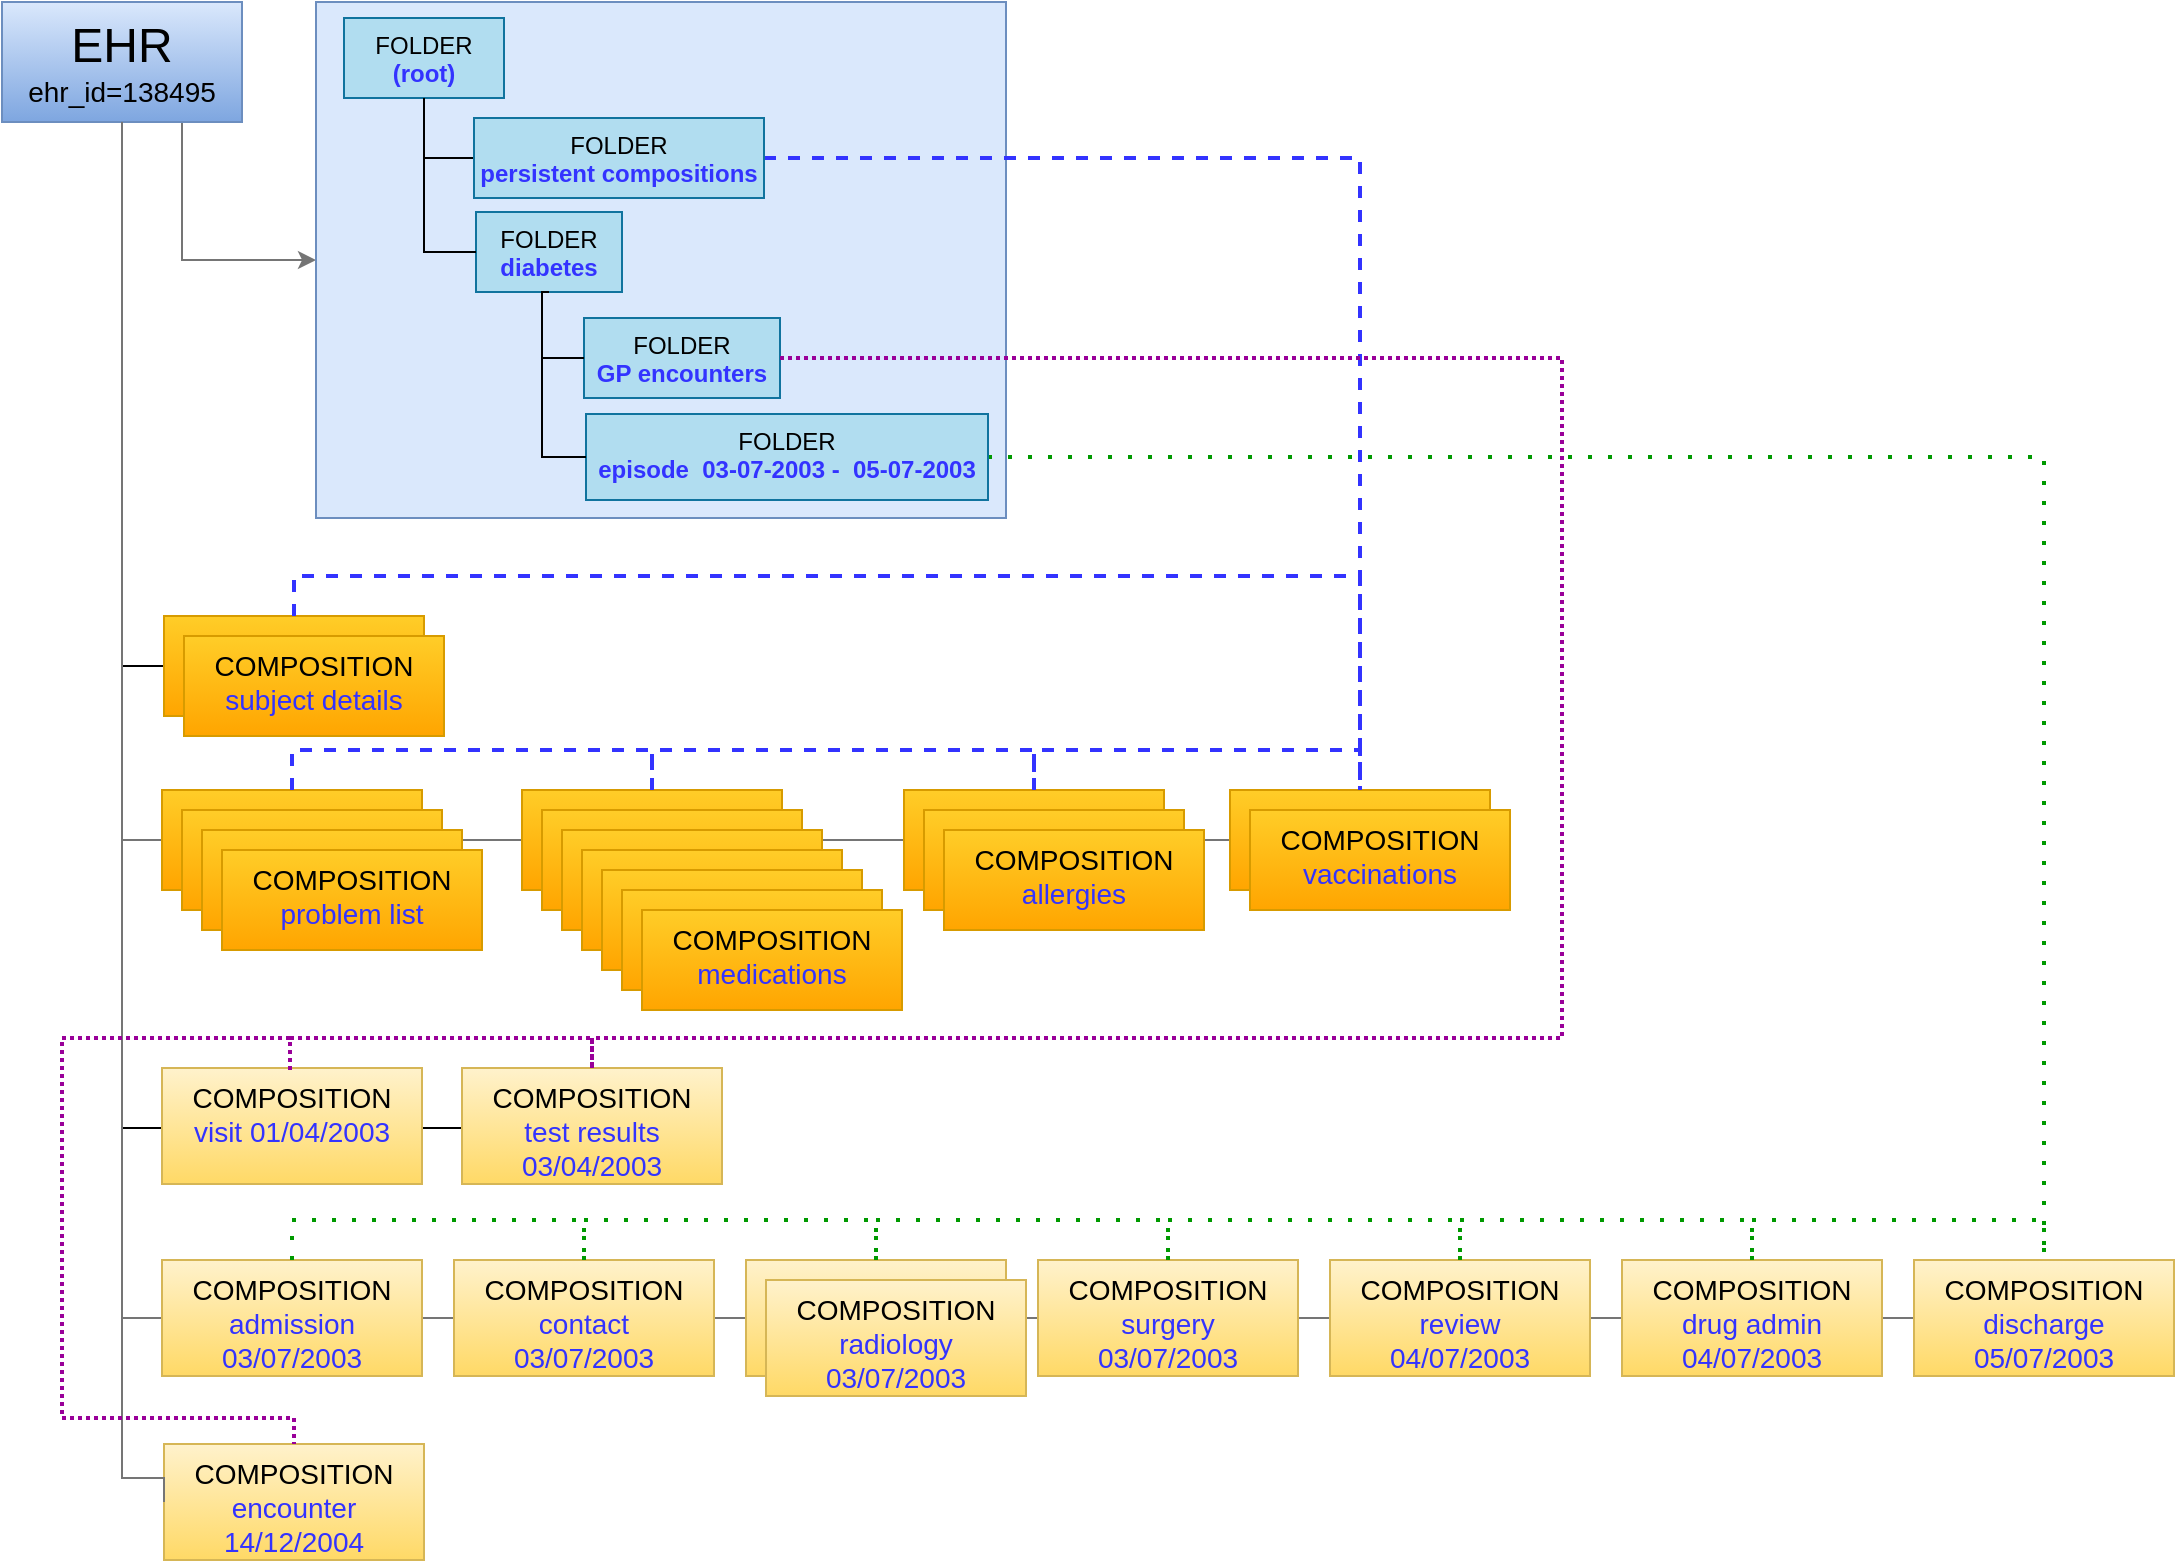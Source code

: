 <mxfile version="12.1.3" type="device" pages="1"><diagram id="qM1Hs8P01nw5Msz6h88f" name="Page-1"><mxGraphModel dx="1212" dy="829" grid="1" gridSize="10" guides="1" tooltips="1" connect="1" arrows="1" fold="1" page="1" pageScale="1" pageWidth="1169" pageHeight="827" math="0" shadow="0"><root><mxCell id="0"/><mxCell id="1" parent="0"/><mxCell id="i4ppfr9qSJewikb62US8-40" style="edgeStyle=orthogonalEdgeStyle;rounded=0;orthogonalLoop=1;jettySize=auto;html=1;exitX=0.5;exitY=1;exitDx=0;exitDy=0;entryX=0;entryY=0.5;entryDx=0;entryDy=0;endArrow=none;endFill=0;fontSize=12;strokeColor=#757575;" edge="1" parent="1" source="fdILV5dKdMBhFhE3XUEr-2" target="i4ppfr9qSJewikb62US8-38"><mxGeometry relative="1" as="geometry"><mxPoint x="110" y="102" as="sourcePoint"/><mxPoint x="130" y="391" as="targetPoint"/><Array as="points"><mxPoint x="100" y="690"/></Array></mxGeometry></mxCell><mxCell id="fdILV5dKdMBhFhE3XUEr-265" style="edgeStyle=orthogonalEdgeStyle;rounded=0;orthogonalLoop=1;jettySize=auto;html=1;exitX=0.5;exitY=1;exitDx=0;exitDy=0;entryX=0;entryY=0.5;entryDx=0;entryDy=0;endArrow=none;endFill=0;fontSize=12;strokeColor=#757575;" parent="1" source="fdILV5dKdMBhFhE3XUEr-2" target="i4ppfr9qSJewikb62US8-10" edge="1"><mxGeometry relative="1" as="geometry"><mxPoint x="190" y="110" as="sourcePoint"/><mxPoint x="885" y="282" as="targetPoint"/><Array as="points"><mxPoint x="100" y="451"/></Array></mxGeometry></mxCell><mxCell id="i4ppfr9qSJewikb62US8-10" value="COMPOSITION&lt;br&gt;&lt;font color=&quot;#3333ff&quot;&gt;vaccinations&lt;/font&gt;" style="rounded=0;whiteSpace=wrap;html=1;fontSize=14;fillColor=#ffcd28;strokeColor=#d79b00;verticalAlign=top;gradientColor=#ffa500;" vertex="1" parent="1"><mxGeometry x="654" y="426" width="130" height="50" as="geometry"/></mxCell><mxCell id="i4ppfr9qSJewikb62US8-8" value="COMPOSITION&lt;br&gt;&lt;font color=&quot;#3333ff&quot;&gt;allergies&lt;/font&gt;" style="rounded=0;whiteSpace=wrap;html=1;fontSize=14;fillColor=#ffcd28;strokeColor=#d79b00;verticalAlign=top;gradientColor=#ffa500;" vertex="1" parent="1"><mxGeometry x="491" y="426" width="130" height="50" as="geometry"/></mxCell><mxCell id="fdILV5dKdMBhFhE3XUEr-37" style="edgeStyle=orthogonalEdgeStyle;rounded=0;orthogonalLoop=1;jettySize=auto;html=1;exitX=0.75;exitY=1;exitDx=0;exitDy=0;entryX=0;entryY=0.5;entryDx=0;entryDy=0;fontSize=14;strokeColor=#757575;" parent="1" source="fdILV5dKdMBhFhE3XUEr-2" target="fdILV5dKdMBhFhE3XUEr-9" edge="1"><mxGeometry relative="1" as="geometry"/></mxCell><mxCell id="fdILV5dKdMBhFhE3XUEr-262" style="edgeStyle=orthogonalEdgeStyle;rounded=0;orthogonalLoop=1;jettySize=auto;html=1;exitX=0.5;exitY=1;exitDx=0;exitDy=0;entryX=0;entryY=0.5;entryDx=0;entryDy=0;endArrow=none;endFill=0;fontSize=12;" parent="1" source="fdILV5dKdMBhFhE3XUEr-2" target="fdILV5dKdMBhFhE3XUEr-164" edge="1"><mxGeometry relative="1" as="geometry"><Array as="points"><mxPoint x="100" y="364"/></Array></mxGeometry></mxCell><mxCell id="fdILV5dKdMBhFhE3XUEr-2" value="&lt;font style=&quot;font-size: 24px&quot;&gt;EHR&lt;/font&gt;&lt;br style=&quot;font-size: 14px&quot;&gt;ehr_id=138495" style="rounded=0;whiteSpace=wrap;html=1;fontSize=14;fillColor=#dae8fc;strokeColor=#6c8ebf;gradientColor=#7ea6e0;" parent="1" vertex="1"><mxGeometry x="40" y="32" width="120" height="60" as="geometry"/></mxCell><mxCell id="fdILV5dKdMBhFhE3XUEr-45" value="directory" style="text;html=1;resizable=0;points=[];autosize=1;align=left;verticalAlign=top;spacingTop=-4;fontSize=14;" parent="1" vertex="1"><mxGeometry x="257" y="72" width="70" height="20" as="geometry"/></mxCell><mxCell id="fdILV5dKdMBhFhE3XUEr-264" style="edgeStyle=orthogonalEdgeStyle;rounded=0;orthogonalLoop=1;jettySize=auto;html=1;exitX=0.5;exitY=1;exitDx=0;exitDy=0;entryX=0;entryY=0.5;entryDx=0;entryDy=0;endArrow=none;endFill=0;fontSize=12;" parent="1" source="fdILV5dKdMBhFhE3XUEr-2" target="i4ppfr9qSJewikb62US8-31" edge="1"><mxGeometry relative="1" as="geometry"><mxPoint x="220" y="110" as="sourcePoint"/><mxPoint x="696" y="281" as="targetPoint"/><Array as="points"><mxPoint x="100" y="595"/></Array></mxGeometry></mxCell><mxCell id="i4ppfr9qSJewikb62US8-3" value="" style="group" vertex="1" connectable="0" parent="1"><mxGeometry x="120" y="426" width="130" height="120" as="geometry"/></mxCell><mxCell id="i4ppfr9qSJewikb62US8-4" value="COMPOSITION&lt;br&gt;&lt;font color=&quot;#3333ff&quot;&gt;problem list&lt;/font&gt;" style="rounded=0;whiteSpace=wrap;html=1;fontSize=14;fillColor=#ffcd28;strokeColor=#d79b00;verticalAlign=top;gradientColor=#ffa500;" vertex="1" parent="i4ppfr9qSJewikb62US8-3"><mxGeometry width="130" height="50" as="geometry"/></mxCell><mxCell id="i4ppfr9qSJewikb62US8-5" value="" style="group" vertex="1" connectable="0" parent="1"><mxGeometry x="270" y="426" width="130" height="120" as="geometry"/></mxCell><mxCell id="i4ppfr9qSJewikb62US8-6" value="COMPOSITION&lt;br&gt;&lt;font color=&quot;#3333ff&quot;&gt;medications&lt;/font&gt;" style="rounded=0;whiteSpace=wrap;html=1;fontSize=14;fillColor=#ffcd28;strokeColor=#d79b00;verticalAlign=top;gradientColor=#ffa500;" vertex="1" parent="i4ppfr9qSJewikb62US8-5"><mxGeometry x="30" width="130" height="50" as="geometry"/></mxCell><mxCell id="i4ppfr9qSJewikb62US8-17" value="COMPOSITION&lt;br&gt;&lt;font color=&quot;#3333ff&quot;&gt;medications&lt;/font&gt;" style="rounded=0;whiteSpace=wrap;html=1;fontSize=14;fillColor=#ffcd28;strokeColor=#d79b00;verticalAlign=top;gradientColor=#ffa500;" vertex="1" parent="1"><mxGeometry x="310" y="436" width="130" height="50" as="geometry"/></mxCell><mxCell id="i4ppfr9qSJewikb62US8-18" value="COMPOSITION&lt;br&gt;&lt;font color=&quot;#3333ff&quot;&gt;medications&lt;/font&gt;" style="rounded=0;whiteSpace=wrap;html=1;fontSize=14;fillColor=#ffcd28;strokeColor=#d79b00;verticalAlign=top;gradientColor=#ffa500;" vertex="1" parent="1"><mxGeometry x="320" y="446" width="130" height="50" as="geometry"/></mxCell><mxCell id="i4ppfr9qSJewikb62US8-19" value="COMPOSITION&lt;br&gt;&lt;font color=&quot;#3333ff&quot;&gt;medications&lt;/font&gt;" style="rounded=0;whiteSpace=wrap;html=1;fontSize=14;fillColor=#ffcd28;strokeColor=#d79b00;verticalAlign=top;gradientColor=#ffa500;" vertex="1" parent="1"><mxGeometry x="330" y="456" width="130" height="50" as="geometry"/></mxCell><mxCell id="i4ppfr9qSJewikb62US8-20" value="COMPOSITION&lt;br&gt;&lt;font color=&quot;#3333ff&quot;&gt;medications&lt;/font&gt;" style="rounded=0;whiteSpace=wrap;html=1;fontSize=14;fillColor=#ffcd28;strokeColor=#d79b00;verticalAlign=top;gradientColor=#ffa500;" vertex="1" parent="1"><mxGeometry x="340" y="466" width="130" height="50" as="geometry"/></mxCell><mxCell id="i4ppfr9qSJewikb62US8-21" value="COMPOSITION&lt;br&gt;&lt;font color=&quot;#3333ff&quot;&gt;medications&lt;/font&gt;" style="rounded=0;whiteSpace=wrap;html=1;fontSize=14;fillColor=#ffcd28;strokeColor=#d79b00;verticalAlign=top;gradientColor=#ffa500;" vertex="1" parent="1"><mxGeometry x="350" y="476" width="130" height="50" as="geometry"/></mxCell><mxCell id="i4ppfr9qSJewikb62US8-22" value="COMPOSITION&lt;br&gt;&lt;font color=&quot;#3333ff&quot;&gt;medications&lt;/font&gt;" style="rounded=0;whiteSpace=wrap;html=1;fontSize=14;fillColor=#ffcd28;strokeColor=#d79b00;verticalAlign=top;gradientColor=#ffa500;" vertex="1" parent="1"><mxGeometry x="360" y="486" width="130" height="50" as="geometry"/></mxCell><mxCell id="i4ppfr9qSJewikb62US8-23" value="COMPOSITION&lt;br&gt;&lt;font color=&quot;#3333ff&quot;&gt;allergies&lt;/font&gt;" style="rounded=0;whiteSpace=wrap;html=1;fontSize=14;fillColor=#ffcd28;strokeColor=#d79b00;verticalAlign=top;gradientColor=#ffa500;" vertex="1" parent="1"><mxGeometry x="501" y="436" width="130" height="50" as="geometry"/></mxCell><mxCell id="i4ppfr9qSJewikb62US8-24" value="COMPOSITION&lt;br&gt;&lt;font color=&quot;#3333ff&quot;&gt;allergies&lt;/font&gt;" style="rounded=0;whiteSpace=wrap;html=1;fontSize=14;fillColor=#ffcd28;strokeColor=#d79b00;verticalAlign=top;gradientColor=#ffa500;" vertex="1" parent="1"><mxGeometry x="511" y="446" width="130" height="50" as="geometry"/></mxCell><mxCell id="i4ppfr9qSJewikb62US8-25" value="COMPOSITION&lt;br&gt;&lt;font color=&quot;#3333ff&quot;&gt;vaccinations&lt;/font&gt;" style="rounded=0;whiteSpace=wrap;html=1;fontSize=14;fillColor=#ffcd28;strokeColor=#d79b00;verticalAlign=top;gradientColor=#ffa500;" vertex="1" parent="1"><mxGeometry x="664" y="436" width="130" height="50" as="geometry"/></mxCell><mxCell id="fdILV5dKdMBhFhE3XUEr-164" value="COMPOSITION&lt;br&gt;&lt;font color=&quot;#3333ff&quot;&gt;subject details&lt;/font&gt;" style="rounded=0;whiteSpace=wrap;html=1;fontSize=14;fillColor=#ffcd28;strokeColor=#d79b00;verticalAlign=top;gradientColor=#ffa500;" parent="1" vertex="1"><mxGeometry x="121" y="339" width="130" height="50" as="geometry"/></mxCell><mxCell id="i4ppfr9qSJewikb62US8-27" value="COMPOSITION&lt;br&gt;&lt;font color=&quot;#3333ff&quot;&gt;subject details&lt;/font&gt;" style="rounded=0;whiteSpace=wrap;html=1;fontSize=14;fillColor=#ffcd28;strokeColor=#d79b00;verticalAlign=top;gradientColor=#ffa500;" vertex="1" parent="1"><mxGeometry x="131" y="349" width="130" height="50" as="geometry"/></mxCell><mxCell id="i4ppfr9qSJewikb62US8-12" value="COMPOSITION&lt;br&gt;&lt;font color=&quot;#3333ff&quot;&gt;problem list&lt;/font&gt;" style="rounded=0;whiteSpace=wrap;html=1;fontSize=14;fillColor=#ffcd28;strokeColor=#d79b00;verticalAlign=top;gradientColor=#ffa500;" vertex="1" parent="1"><mxGeometry x="130" y="436" width="130" height="50" as="geometry"/></mxCell><mxCell id="i4ppfr9qSJewikb62US8-14" value="COMPOSITION&lt;br&gt;&lt;font color=&quot;#3333ff&quot;&gt;problem list&lt;/font&gt;" style="rounded=0;whiteSpace=wrap;html=1;fontSize=14;fillColor=#ffcd28;strokeColor=#d79b00;verticalAlign=top;gradientColor=#ffa500;" vertex="1" parent="1"><mxGeometry x="140" y="446" width="130" height="50" as="geometry"/></mxCell><mxCell id="i4ppfr9qSJewikb62US8-16" value="COMPOSITION&lt;br&gt;&lt;font color=&quot;#3333ff&quot;&gt;problem list&lt;/font&gt;" style="rounded=0;whiteSpace=wrap;html=1;fontSize=14;fillColor=#ffcd28;strokeColor=#d79b00;verticalAlign=top;gradientColor=#ffa500;" vertex="1" parent="1"><mxGeometry x="150" y="456" width="130" height="50" as="geometry"/></mxCell><mxCell id="i4ppfr9qSJewikb62US8-29" value="COMPOSITION&lt;br&gt;&lt;font color=&quot;#3333ff&quot;&gt;visit 01/04/2003&lt;/font&gt;" style="rounded=0;whiteSpace=wrap;html=1;fontSize=14;fillColor=#fff2cc;strokeColor=#d6b656;verticalAlign=top;gradientColor=#ffd966;" vertex="1" parent="1"><mxGeometry x="120" y="565" width="130" height="58" as="geometry"/></mxCell><mxCell id="i4ppfr9qSJewikb62US8-31" value="COMPOSITION&lt;br&gt;&lt;font color=&quot;#3333ff&quot;&gt;test results 03/04/2003&lt;/font&gt;" style="rounded=0;whiteSpace=wrap;html=1;fontSize=14;fillColor=#fff2cc;strokeColor=#d6b656;verticalAlign=top;gradientColor=#ffd966;" vertex="1" parent="1"><mxGeometry x="270" y="565" width="130" height="58" as="geometry"/></mxCell><mxCell id="i4ppfr9qSJewikb62US8-32" value="COMPOSITION&lt;br&gt;&lt;font color=&quot;#3333ff&quot;&gt;admission 03/07/2003&lt;/font&gt;" style="rounded=0;whiteSpace=wrap;html=1;fontSize=14;fillColor=#fff2cc;strokeColor=#d6b656;verticalAlign=top;gradientColor=#ffd966;" vertex="1" parent="1"><mxGeometry x="120" y="661" width="130" height="58" as="geometry"/></mxCell><mxCell id="i4ppfr9qSJewikb62US8-33" value="COMPOSITION&lt;br&gt;&lt;font color=&quot;#3333ff&quot;&gt;contact&lt;br&gt;03/07/2003&lt;/font&gt;" style="rounded=0;whiteSpace=wrap;html=1;fontSize=14;fillColor=#fff2cc;strokeColor=#d6b656;verticalAlign=top;gradientColor=#ffd966;" vertex="1" parent="1"><mxGeometry x="266" y="661" width="130" height="58" as="geometry"/></mxCell><mxCell id="i4ppfr9qSJewikb62US8-34" value="COMPOSITION&lt;br&gt;&lt;font color=&quot;#3333ff&quot;&gt;radiology&lt;br&gt;03/07/2003&lt;/font&gt;" style="rounded=0;whiteSpace=wrap;html=1;fontSize=14;fillColor=#fff2cc;strokeColor=#d6b656;verticalAlign=top;gradientColor=#ffd966;" vertex="1" parent="1"><mxGeometry x="412" y="661" width="130" height="58" as="geometry"/></mxCell><mxCell id="i4ppfr9qSJewikb62US8-35" value="COMPOSITION&lt;br&gt;&lt;font color=&quot;#3333ff&quot;&gt;surgery&lt;br&gt;03/07/2003&lt;/font&gt;" style="rounded=0;whiteSpace=wrap;html=1;fontSize=14;fillColor=#fff2cc;strokeColor=#d6b656;verticalAlign=top;gradientColor=#ffd966;" vertex="1" parent="1"><mxGeometry x="558" y="661" width="130" height="58" as="geometry"/></mxCell><mxCell id="i4ppfr9qSJewikb62US8-36" value="COMPOSITION&lt;br&gt;&lt;font color=&quot;#3333ff&quot;&gt;review&lt;br&gt;04/07/2003&lt;/font&gt;" style="rounded=0;whiteSpace=wrap;html=1;fontSize=14;fillColor=#fff2cc;strokeColor=#d6b656;verticalAlign=top;gradientColor=#ffd966;" vertex="1" parent="1"><mxGeometry x="704" y="661" width="130" height="58" as="geometry"/></mxCell><mxCell id="i4ppfr9qSJewikb62US8-37" value="COMPOSITION&lt;br&gt;&lt;font color=&quot;#3333ff&quot;&gt;drug admin&lt;br&gt;04/07/2003&lt;/font&gt;" style="rounded=0;whiteSpace=wrap;html=1;fontSize=14;fillColor=#fff2cc;strokeColor=#d6b656;verticalAlign=top;gradientColor=#ffd966;" vertex="1" parent="1"><mxGeometry x="850" y="661" width="130" height="58" as="geometry"/></mxCell><mxCell id="i4ppfr9qSJewikb62US8-38" value="COMPOSITION&lt;br&gt;&lt;font color=&quot;#3333ff&quot;&gt;discharge&lt;br&gt;05/07/2003&lt;/font&gt;" style="rounded=0;whiteSpace=wrap;html=1;fontSize=14;fillColor=#fff2cc;strokeColor=#d6b656;verticalAlign=top;gradientColor=#ffd966;" vertex="1" parent="1"><mxGeometry x="996" y="661" width="130" height="58" as="geometry"/></mxCell><mxCell id="i4ppfr9qSJewikb62US8-39" value="COMPOSITION&lt;br&gt;&lt;font color=&quot;#3333ff&quot;&gt;encounter 14/12/2004&lt;/font&gt;" style="rounded=0;whiteSpace=wrap;html=1;fontSize=14;fillColor=#fff2cc;strokeColor=#d6b656;verticalAlign=top;gradientColor=#ffd966;" vertex="1" parent="1"><mxGeometry x="121" y="753" width="130" height="58" as="geometry"/></mxCell><mxCell id="i4ppfr9qSJewikb62US8-41" style="edgeStyle=orthogonalEdgeStyle;rounded=0;orthogonalLoop=1;jettySize=auto;html=1;entryX=0;entryY=0.5;entryDx=0;entryDy=0;endArrow=none;endFill=0;fontSize=12;exitX=0.5;exitY=1;exitDx=0;exitDy=0;strokeColor=#757575;" edge="1" parent="1" source="fdILV5dKdMBhFhE3XUEr-2" target="i4ppfr9qSJewikb62US8-39"><mxGeometry relative="1" as="geometry"><mxPoint x="140" y="102" as="sourcePoint"/><mxPoint x="130" y="609" as="targetPoint"/><Array as="points"><mxPoint x="100" y="770"/></Array></mxGeometry></mxCell><mxCell id="i4ppfr9qSJewikb62US8-42" value="COMPOSITION&lt;br&gt;&lt;font color=&quot;#3333ff&quot;&gt;radiology&lt;br&gt;03/07/2003&lt;/font&gt;" style="rounded=0;whiteSpace=wrap;html=1;fontSize=14;fillColor=#fff2cc;strokeColor=#d6b656;verticalAlign=top;gradientColor=#ffd966;" vertex="1" parent="1"><mxGeometry x="422" y="671" width="130" height="58" as="geometry"/></mxCell><mxCell id="fdILV5dKdMBhFhE3XUEr-9" value="" style="rounded=0;whiteSpace=wrap;html=1;fontSize=14;fillColor=#dae8fc;strokeColor=#6c8ebf;verticalAlign=top;" parent="1" vertex="1"><mxGeometry x="197" y="32" width="345" height="258" as="geometry"/></mxCell><mxCell id="fdILV5dKdMBhFhE3XUEr-89" value="&lt;font style=&quot;font-size: 12px&quot;&gt;FOLDER&lt;br&gt;&lt;font color=&quot;#3333ff&quot;&gt;&lt;b&gt;(root)&lt;/b&gt;&lt;/font&gt;&lt;br&gt;&lt;/font&gt;" style="rounded=0;whiteSpace=wrap;html=1;fontSize=12;fillColor=#b1ddf0;strokeColor=#10739e;verticalAlign=top;" parent="1" vertex="1"><mxGeometry x="211" y="40" width="80" height="40" as="geometry"/></mxCell><mxCell id="fdILV5dKdMBhFhE3XUEr-95" style="edgeStyle=orthogonalEdgeStyle;rounded=0;orthogonalLoop=1;jettySize=auto;html=1;exitX=0.5;exitY=1;exitDx=0;exitDy=0;fontSize=12;endArrow=none;endFill=0;entryX=0;entryY=0.5;entryDx=0;entryDy=0;" parent="1" source="fdILV5dKdMBhFhE3XUEr-89" target="i4ppfr9qSJewikb62US8-46" edge="1"><mxGeometry relative="1" as="geometry"><Array as="points"><mxPoint x="251" y="110"/></Array><mxPoint x="255" y="110" as="targetPoint"/></mxGeometry></mxCell><mxCell id="i4ppfr9qSJewikb62US8-55" style="edgeStyle=orthogonalEdgeStyle;rounded=0;orthogonalLoop=1;jettySize=auto;html=1;exitX=1;exitY=0.5;exitDx=0;exitDy=0;entryX=0.5;entryY=0;entryDx=0;entryDy=0;endArrow=none;endFill=0;strokeColor=#3333FF;fontSize=12;dashed=1;strokeWidth=2;" edge="1" parent="1" source="i4ppfr9qSJewikb62US8-46" target="i4ppfr9qSJewikb62US8-10"><mxGeometry relative="1" as="geometry"/></mxCell><mxCell id="i4ppfr9qSJewikb62US8-46" value="&lt;font style=&quot;font-size: 12px&quot;&gt;FOLDER&lt;br&gt;&lt;font color=&quot;#3333ff&quot;&gt;&lt;b&gt;persistent compositions&lt;/b&gt;&lt;/font&gt;&lt;br&gt;&lt;/font&gt;" style="rounded=0;whiteSpace=wrap;html=1;fontSize=12;fillColor=#b1ddf0;strokeColor=#10739e;verticalAlign=top;" vertex="1" parent="1"><mxGeometry x="276" y="90" width="145" height="40" as="geometry"/></mxCell><mxCell id="i4ppfr9qSJewikb62US8-47" value="&lt;font style=&quot;font-size: 12px&quot;&gt;FOLDER&lt;br&gt;&lt;font color=&quot;#3333ff&quot;&gt;&lt;b&gt;GP encounters&lt;/b&gt;&lt;/font&gt;&lt;br&gt;&lt;/font&gt;" style="rounded=0;whiteSpace=wrap;html=1;fontSize=12;fillColor=#b1ddf0;strokeColor=#10739e;verticalAlign=top;" vertex="1" parent="1"><mxGeometry x="331" y="190" width="98" height="40" as="geometry"/></mxCell><mxCell id="i4ppfr9qSJewikb62US8-66" style="edgeStyle=orthogonalEdgeStyle;rounded=0;orthogonalLoop=1;jettySize=auto;html=1;exitX=1;exitY=0.5;exitDx=0;exitDy=0;entryX=0.5;entryY=0;entryDx=0;entryDy=0;dashed=1;dashPattern=1 4;endArrow=none;endFill=0;strokeColor=#009900;strokeWidth=2;fontSize=12;" edge="1" parent="1" source="i4ppfr9qSJewikb62US8-48" target="i4ppfr9qSJewikb62US8-38"><mxGeometry relative="1" as="geometry"/></mxCell><mxCell id="i4ppfr9qSJewikb62US8-48" value="&lt;font style=&quot;font-size: 12px&quot;&gt;FOLDER&lt;br&gt;&lt;font color=&quot;#3333ff&quot;&gt;&lt;b&gt;episode&amp;nbsp; 03-07-2003 -&amp;nbsp; 05-07-2003&lt;/b&gt;&lt;/font&gt;&lt;br&gt;&lt;/font&gt;" style="rounded=0;whiteSpace=wrap;html=1;fontSize=12;fillColor=#b1ddf0;strokeColor=#10739e;verticalAlign=top;" vertex="1" parent="1"><mxGeometry x="332" y="238" width="201" height="43" as="geometry"/></mxCell><mxCell id="i4ppfr9qSJewikb62US8-49" value="&lt;font style=&quot;font-size: 12px&quot;&gt;FOLDER&lt;br&gt;&lt;font color=&quot;#3333ff&quot;&gt;&lt;b&gt;diabetes&lt;/b&gt;&lt;/font&gt;&lt;br&gt;&lt;/font&gt;" style="rounded=0;whiteSpace=wrap;html=1;fontSize=12;fillColor=#b1ddf0;strokeColor=#10739e;verticalAlign=top;" vertex="1" parent="1"><mxGeometry x="277" y="137" width="73" height="40" as="geometry"/></mxCell><mxCell id="i4ppfr9qSJewikb62US8-50" style="edgeStyle=orthogonalEdgeStyle;rounded=0;orthogonalLoop=1;jettySize=auto;html=1;exitX=0.5;exitY=1;exitDx=0;exitDy=0;fontSize=12;endArrow=none;endFill=0;entryX=0;entryY=0.5;entryDx=0;entryDy=0;" edge="1" parent="1" source="fdILV5dKdMBhFhE3XUEr-89" target="i4ppfr9qSJewikb62US8-49"><mxGeometry relative="1" as="geometry"><Array as="points"><mxPoint x="251" y="157"/></Array><mxPoint x="261" y="90" as="sourcePoint"/><mxPoint x="286" y="120" as="targetPoint"/></mxGeometry></mxCell><mxCell id="i4ppfr9qSJewikb62US8-51" style="edgeStyle=orthogonalEdgeStyle;rounded=0;orthogonalLoop=1;jettySize=auto;html=1;exitX=0.5;exitY=1;exitDx=0;exitDy=0;fontSize=12;endArrow=none;endFill=0;entryX=0;entryY=0.5;entryDx=0;entryDy=0;" edge="1" parent="1" target="i4ppfr9qSJewikb62US8-47"><mxGeometry relative="1" as="geometry"><Array as="points"><mxPoint x="310" y="210"/></Array><mxPoint x="310" y="189" as="sourcePoint"/><mxPoint x="335" y="219" as="targetPoint"/></mxGeometry></mxCell><mxCell id="i4ppfr9qSJewikb62US8-52" style="edgeStyle=orthogonalEdgeStyle;rounded=0;orthogonalLoop=1;jettySize=auto;html=1;exitX=0.5;exitY=1;exitDx=0;exitDy=0;fontSize=12;endArrow=none;endFill=0;entryX=0;entryY=0.5;entryDx=0;entryDy=0;" edge="1" parent="1" source="i4ppfr9qSJewikb62US8-49" target="i4ppfr9qSJewikb62US8-48"><mxGeometry relative="1" as="geometry"><Array as="points"><mxPoint x="310" y="177"/><mxPoint x="310" y="260"/></Array><mxPoint x="310" y="189" as="sourcePoint"/><mxPoint x="336" y="266" as="targetPoint"/></mxGeometry></mxCell><mxCell id="i4ppfr9qSJewikb62US8-56" style="edgeStyle=orthogonalEdgeStyle;rounded=0;orthogonalLoop=1;jettySize=auto;html=1;exitX=0.5;exitY=0;exitDx=0;exitDy=0;entryX=0.5;entryY=0;entryDx=0;entryDy=0;endArrow=none;endFill=0;strokeColor=#3333FF;fontSize=12;dashed=1;strokeWidth=2;" edge="1" parent="1" source="fdILV5dKdMBhFhE3XUEr-164" target="i4ppfr9qSJewikb62US8-10"><mxGeometry relative="1" as="geometry"><mxPoint x="431" y="120" as="sourcePoint"/><mxPoint x="729" y="425" as="targetPoint"/></mxGeometry></mxCell><mxCell id="i4ppfr9qSJewikb62US8-58" style="edgeStyle=orthogonalEdgeStyle;rounded=0;orthogonalLoop=1;jettySize=auto;html=1;exitX=0.5;exitY=0;exitDx=0;exitDy=0;entryX=0.5;entryY=0;entryDx=0;entryDy=0;endArrow=none;endFill=0;strokeColor=#3333FF;fontSize=12;dashed=1;strokeWidth=2;" edge="1" parent="1" source="i4ppfr9qSJewikb62US8-4" target="i4ppfr9qSJewikb62US8-6"><mxGeometry relative="1" as="geometry"><mxPoint x="271" y="384" as="sourcePoint"/><mxPoint x="566" y="425" as="targetPoint"/></mxGeometry></mxCell><mxCell id="i4ppfr9qSJewikb62US8-59" style="edgeStyle=orthogonalEdgeStyle;rounded=0;orthogonalLoop=1;jettySize=auto;html=1;exitX=0.5;exitY=0;exitDx=0;exitDy=0;entryX=0.5;entryY=0;entryDx=0;entryDy=0;endArrow=none;endFill=0;strokeColor=#3333FF;fontSize=12;dashed=1;strokeWidth=2;" edge="1" parent="1" source="i4ppfr9qSJewikb62US8-6" target="i4ppfr9qSJewikb62US8-8"><mxGeometry relative="1" as="geometry"><mxPoint x="195" y="436" as="sourcePoint"/><mxPoint x="375" y="436" as="targetPoint"/></mxGeometry></mxCell><mxCell id="i4ppfr9qSJewikb62US8-60" style="edgeStyle=orthogonalEdgeStyle;rounded=0;orthogonalLoop=1;jettySize=auto;html=1;exitX=0.5;exitY=0;exitDx=0;exitDy=0;entryX=0.5;entryY=0;entryDx=0;entryDy=0;endArrow=none;endFill=0;strokeColor=#3333FF;fontSize=12;dashed=1;strokeWidth=2;" edge="1" parent="1" source="i4ppfr9qSJewikb62US8-8" target="i4ppfr9qSJewikb62US8-10"><mxGeometry relative="1" as="geometry"><mxPoint x="375" y="436" as="sourcePoint"/><mxPoint x="566" y="436" as="targetPoint"/></mxGeometry></mxCell><mxCell id="i4ppfr9qSJewikb62US8-61" style="edgeStyle=orthogonalEdgeStyle;rounded=0;orthogonalLoop=1;jettySize=auto;html=1;entryX=0.5;entryY=0;entryDx=0;entryDy=0;endArrow=none;endFill=0;strokeColor=#990099;fontSize=12;dashed=1;strokeWidth=2;dashPattern=1 1;exitX=1;exitY=0.5;exitDx=0;exitDy=0;" edge="1" parent="1" source="i4ppfr9qSJewikb62US8-47" target="i4ppfr9qSJewikb62US8-31"><mxGeometry relative="1" as="geometry"><mxPoint x="640" y="210" as="sourcePoint"/><mxPoint x="728.588" y="436.294" as="targetPoint"/><Array as="points"><mxPoint x="820" y="210"/><mxPoint x="820" y="550"/><mxPoint x="335" y="550"/></Array></mxGeometry></mxCell><mxCell id="i4ppfr9qSJewikb62US8-64" style="edgeStyle=orthogonalEdgeStyle;rounded=0;orthogonalLoop=1;jettySize=auto;html=1;exitX=0.5;exitY=0;exitDx=0;exitDy=0;entryX=0.5;entryY=0;entryDx=0;entryDy=0;endArrow=none;endFill=0;strokeColor=#990099;fontSize=12;dashed=1;strokeWidth=2;dashPattern=1 1;" edge="1" parent="1" source="i4ppfr9qSJewikb62US8-31" target="i4ppfr9qSJewikb62US8-29"><mxGeometry relative="1" as="geometry"><mxPoint x="439.176" y="230.412" as="sourcePoint"/><mxPoint x="345.059" y="592.765" as="targetPoint"/><Array as="points"><mxPoint x="335" y="550"/><mxPoint x="184" y="550"/></Array></mxGeometry></mxCell><mxCell id="i4ppfr9qSJewikb62US8-65" style="edgeStyle=orthogonalEdgeStyle;rounded=0;orthogonalLoop=1;jettySize=auto;html=1;exitX=0.5;exitY=0;exitDx=0;exitDy=0;entryX=0.5;entryY=0;entryDx=0;entryDy=0;endArrow=none;endFill=0;strokeColor=#990099;fontSize=12;dashed=1;strokeWidth=2;dashPattern=1 1;" edge="1" parent="1" source="i4ppfr9qSJewikb62US8-29" target="i4ppfr9qSJewikb62US8-39"><mxGeometry relative="1" as="geometry"><mxPoint x="345.059" y="584.529" as="sourcePoint"/><mxPoint x="194.471" y="584.529" as="targetPoint"/><Array as="points"><mxPoint x="184" y="550"/><mxPoint x="70" y="550"/><mxPoint x="70" y="740"/><mxPoint x="186" y="740"/></Array></mxGeometry></mxCell><mxCell id="i4ppfr9qSJewikb62US8-68" style="edgeStyle=orthogonalEdgeStyle;rounded=0;orthogonalLoop=1;jettySize=auto;html=1;exitX=0.5;exitY=0;exitDx=0;exitDy=0;dashed=1;dashPattern=1 4;endArrow=none;endFill=0;strokeColor=#009900;strokeWidth=2;fontSize=12;entryX=0.5;entryY=0;entryDx=0;entryDy=0;" edge="1" parent="1" source="i4ppfr9qSJewikb62US8-37" target="i4ppfr9qSJewikb62US8-38"><mxGeometry relative="1" as="geometry"><mxPoint x="542.706" y="269.235" as="sourcePoint"/><mxPoint x="1070.941" y="671.588" as="targetPoint"/></mxGeometry></mxCell><mxCell id="i4ppfr9qSJewikb62US8-69" style="edgeStyle=orthogonalEdgeStyle;rounded=0;orthogonalLoop=1;jettySize=auto;html=1;exitX=0.5;exitY=0;exitDx=0;exitDy=0;dashed=1;dashPattern=1 4;endArrow=none;endFill=0;strokeColor=#009900;strokeWidth=2;fontSize=12;entryX=0.5;entryY=0;entryDx=0;entryDy=0;" edge="1" parent="1" source="i4ppfr9qSJewikb62US8-36" target="i4ppfr9qSJewikb62US8-37"><mxGeometry relative="1" as="geometry"><mxPoint x="925.059" y="671.588" as="sourcePoint"/><mxPoint x="1070.941" y="671.588" as="targetPoint"/></mxGeometry></mxCell><mxCell id="i4ppfr9qSJewikb62US8-70" style="edgeStyle=orthogonalEdgeStyle;rounded=0;orthogonalLoop=1;jettySize=auto;html=1;exitX=0.5;exitY=0;exitDx=0;exitDy=0;dashed=1;dashPattern=1 4;endArrow=none;endFill=0;strokeColor=#009900;strokeWidth=2;fontSize=12;entryX=0.5;entryY=0;entryDx=0;entryDy=0;" edge="1" parent="1" source="i4ppfr9qSJewikb62US8-35" target="i4ppfr9qSJewikb62US8-36"><mxGeometry relative="1" as="geometry"><mxPoint x="779.176" y="671.588" as="sourcePoint"/><mxPoint x="925.059" y="671.588" as="targetPoint"/></mxGeometry></mxCell><mxCell id="i4ppfr9qSJewikb62US8-71" style="edgeStyle=orthogonalEdgeStyle;rounded=0;orthogonalLoop=1;jettySize=auto;html=1;exitX=0.5;exitY=0;exitDx=0;exitDy=0;dashed=1;dashPattern=1 4;endArrow=none;endFill=0;strokeColor=#009900;strokeWidth=2;fontSize=12;entryX=0.5;entryY=0;entryDx=0;entryDy=0;" edge="1" parent="1" source="i4ppfr9qSJewikb62US8-34" target="i4ppfr9qSJewikb62US8-35"><mxGeometry relative="1" as="geometry"><mxPoint x="633.294" y="671.588" as="sourcePoint"/><mxPoint x="779.176" y="671.588" as="targetPoint"/></mxGeometry></mxCell><mxCell id="i4ppfr9qSJewikb62US8-72" style="edgeStyle=orthogonalEdgeStyle;rounded=0;orthogonalLoop=1;jettySize=auto;html=1;exitX=0.5;exitY=0;exitDx=0;exitDy=0;dashed=1;dashPattern=1 4;endArrow=none;endFill=0;strokeColor=#009900;strokeWidth=2;fontSize=12;entryX=0.5;entryY=0;entryDx=0;entryDy=0;" edge="1" parent="1" source="i4ppfr9qSJewikb62US8-33" target="i4ppfr9qSJewikb62US8-34"><mxGeometry relative="1" as="geometry"><mxPoint x="487.412" y="671.588" as="sourcePoint"/><mxPoint x="633.294" y="671.588" as="targetPoint"/></mxGeometry></mxCell><mxCell id="i4ppfr9qSJewikb62US8-73" style="edgeStyle=orthogonalEdgeStyle;rounded=0;orthogonalLoop=1;jettySize=auto;html=1;exitX=0.5;exitY=0;exitDx=0;exitDy=0;dashed=1;dashPattern=1 4;endArrow=none;endFill=0;strokeColor=#009900;strokeWidth=2;fontSize=12;entryX=0.5;entryY=0;entryDx=0;entryDy=0;" edge="1" parent="1" source="i4ppfr9qSJewikb62US8-32" target="i4ppfr9qSJewikb62US8-33"><mxGeometry relative="1" as="geometry"><mxPoint x="341.529" y="671.588" as="sourcePoint"/><mxPoint x="487.412" y="671.588" as="targetPoint"/></mxGeometry></mxCell></root></mxGraphModel></diagram></mxfile>